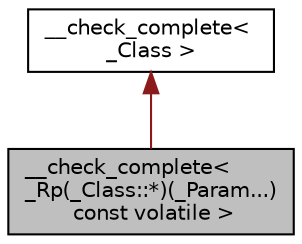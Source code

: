 digraph "__check_complete&lt; _Rp(_Class::*)(_Param...) const volatile &gt;"
{
  edge [fontname="Helvetica",fontsize="10",labelfontname="Helvetica",labelfontsize="10"];
  node [fontname="Helvetica",fontsize="10",shape=record];
  Node1 [label="__check_complete\< \l_Rp(_Class::*)(_Param...)\l const volatile \>",height=0.2,width=0.4,color="black", fillcolor="grey75", style="filled" fontcolor="black"];
  Node2 -> Node1 [dir="back",color="firebrick4",fontsize="10",style="solid",fontname="Helvetica"];
  Node2 [label="__check_complete\< \l_Class \>",height=0.2,width=0.4,color="black", fillcolor="white", style="filled",URL="$struct____check__complete.xhtml"];
}

